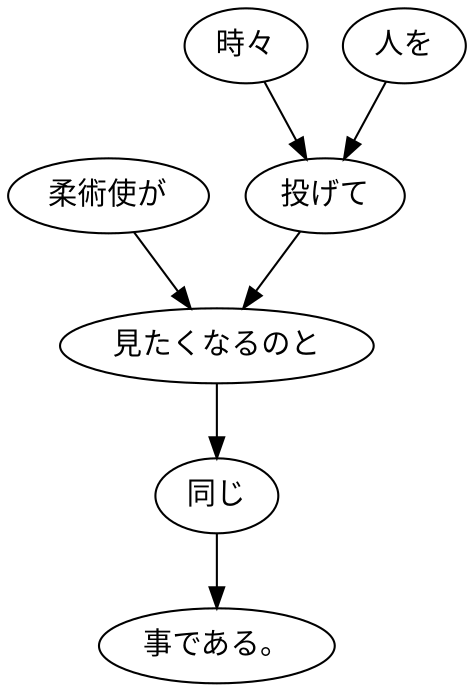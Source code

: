 digraph graph4778 {
	node0 [label="柔術使が"];
	node1 [label="時々"];
	node2 [label="人を"];
	node3 [label="投げて"];
	node4 [label="見たくなるのと"];
	node5 [label="同じ"];
	node6 [label="事である。"];
	node0 -> node4;
	node1 -> node3;
	node2 -> node3;
	node3 -> node4;
	node4 -> node5;
	node5 -> node6;
}
